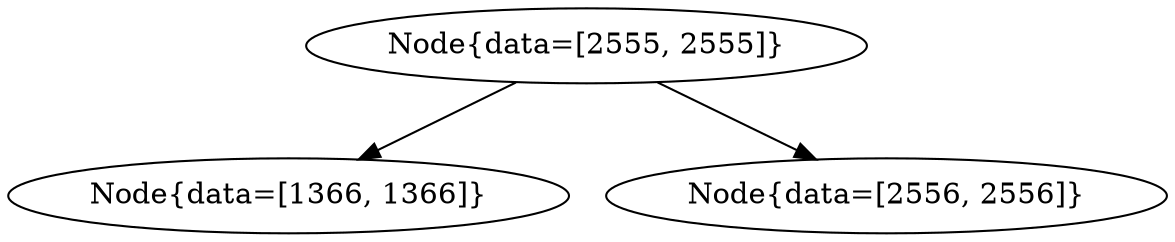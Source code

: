 digraph G{
1182798400 [label="Node{data=[2555, 2555]}"]
1182798400 -> 426423783
426423783 [label="Node{data=[1366, 1366]}"]
1182798400 -> 323586378
323586378 [label="Node{data=[2556, 2556]}"]
}